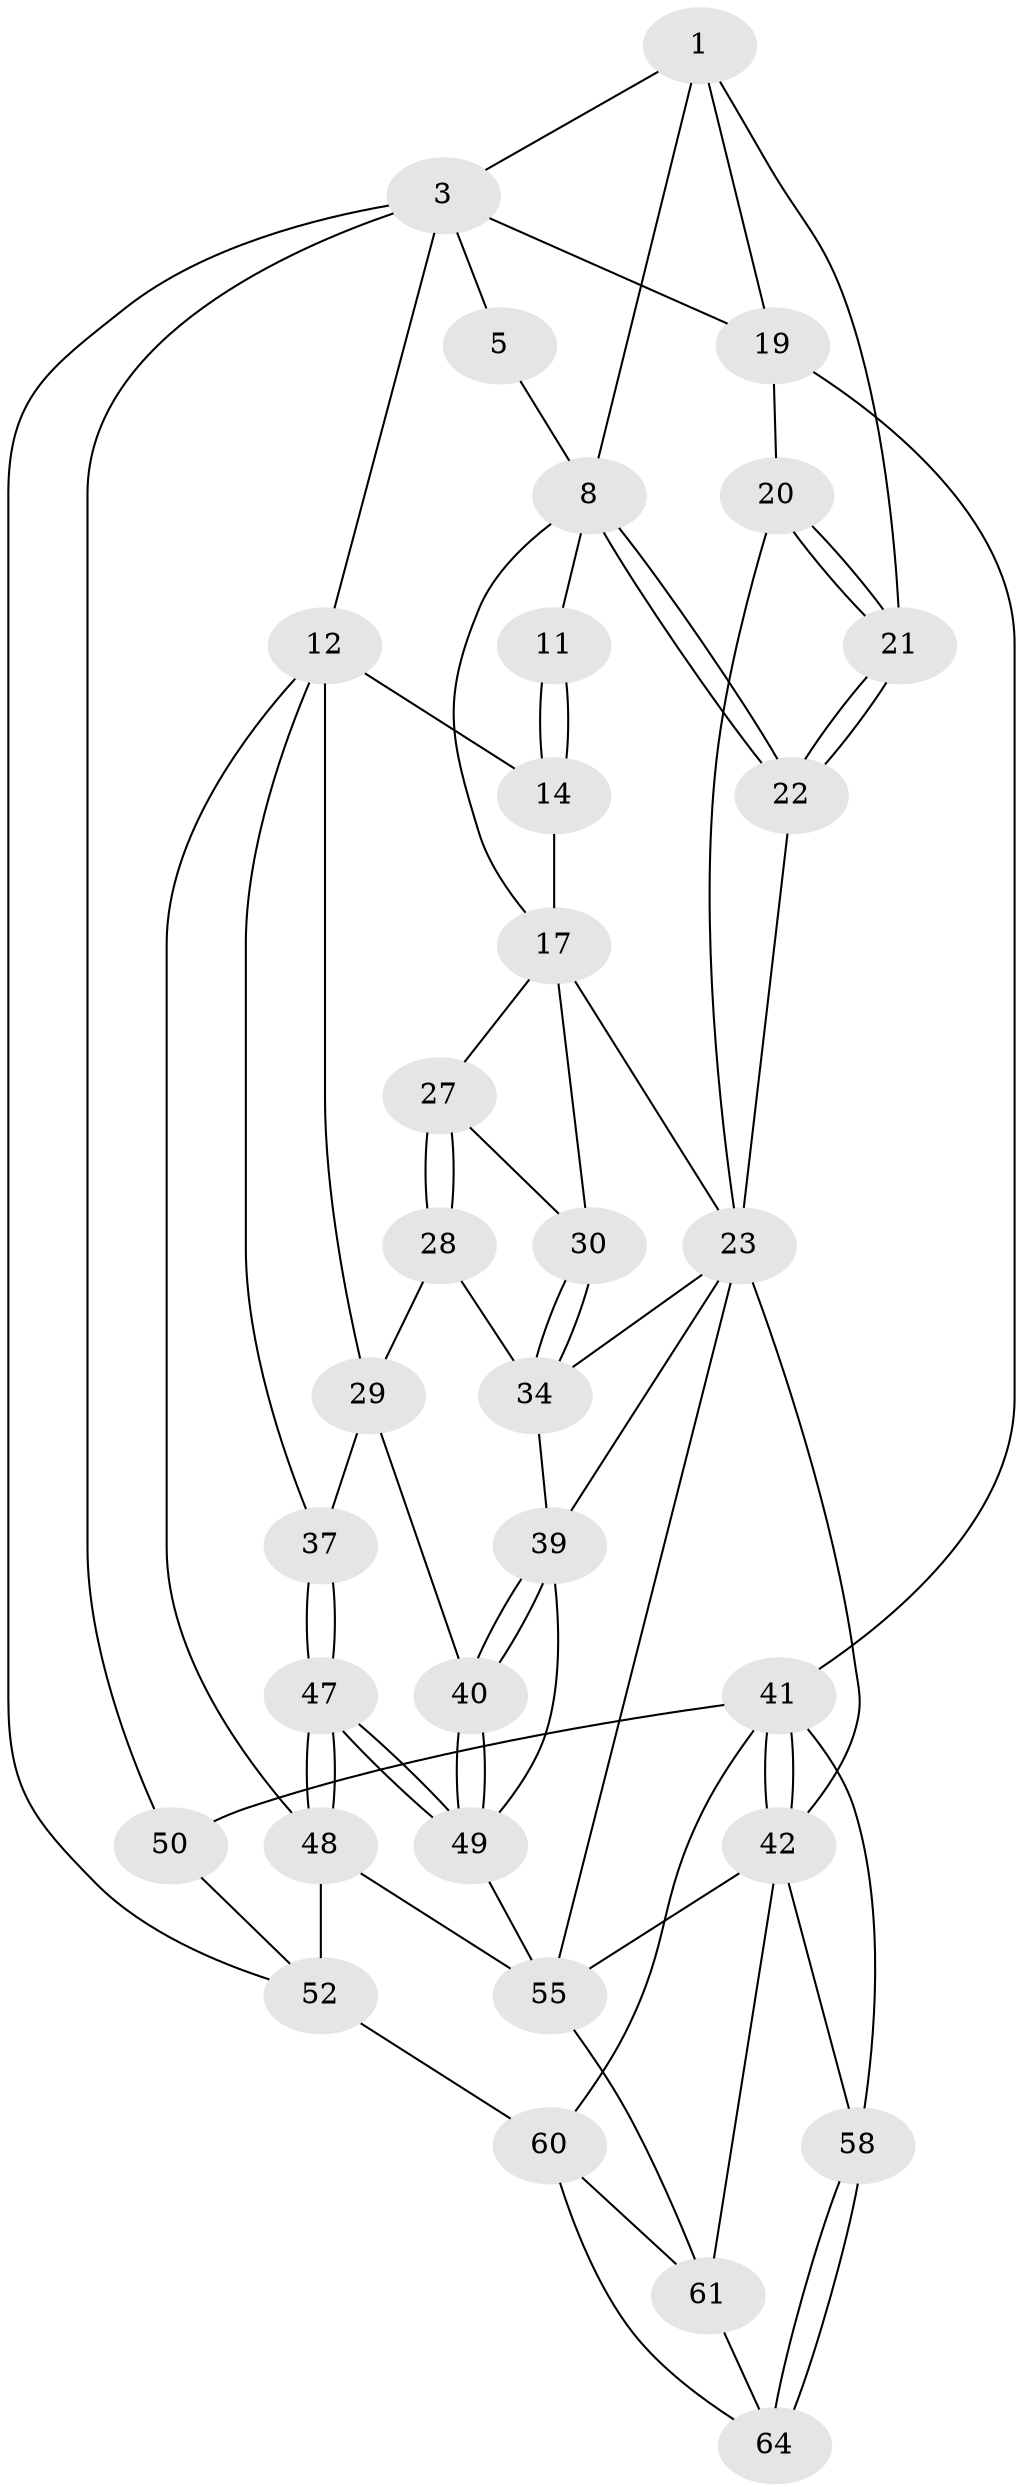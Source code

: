 // original degree distribution, {3: 0.045454545454545456, 5: 0.5, 6: 0.22727272727272727, 4: 0.22727272727272727}
// Generated by graph-tools (version 1.1) at 2025/16/03/09/25 04:16:56]
// undirected, 33 vertices, 76 edges
graph export_dot {
graph [start="1"]
  node [color=gray90,style=filled];
  1 [pos="+0.7937715708315113+0",super="+2+6"];
  3 [pos="+1+0.1590659576977032",super="+31+4"];
  5 [pos="+0.7460668220647013+0"];
  8 [pos="+0.5269137976690002+0.03392422230343624",super="+9"];
  11 [pos="+0.4764168002694822+0"];
  12 [pos="+0+0",super="+25+13"];
  14 [pos="+0.2327220638346351+0.16623094798933025",super="+15"];
  17 [pos="+0.36265751116804823+0.20303224483040946",super="+24+18"];
  19 [pos="+0.773450509109623+0.3016405513319529",super="+32"];
  20 [pos="+0.7694049205095294+0.30121110214150104"];
  21 [pos="+0.765230134569602+0.296720674128642"];
  22 [pos="+0.5408164301376858+0.1939791086276191"];
  23 [pos="+0.5033622838667992+0.31428698832661606",super="+33"];
  27 [pos="+0.2738721782816961+0.28431285987666677"];
  28 [pos="+0.26022304305284927+0.3320976205291272"];
  29 [pos="+0.14051893466970686+0.32825860650875893",super="+36"];
  30 [pos="+0.3853764246561149+0.2954176708180645"];
  34 [pos="+0.3751236661622392+0.41891024713794517",super="+35"];
  37 [pos="+0+0.3183937555427342"];
  39 [pos="+0.24979253666790407+0.5255949852221354",super="+46"];
  40 [pos="+0.14131945848206337+0.5552235732541841"];
  41 [pos="+0.8444446303948264+0.509227189268471",super="+51"];
  42 [pos="+0.6664313909767895+0.6240828802772652",super="+43+59"];
  47 [pos="+0+0.9280655108954022"];
  48 [pos="+0+1"];
  49 [pos="+0.07335390562863058+0.6317655269639318",super="+54"];
  50 [pos="+1+0.5408426419709794"];
  52 [pos="+1+1",super="+53"];
  55 [pos="+0.38920817943564306+0.758413478744936",super="+56"];
  58 [pos="+0.75896065039948+0.7244603953357163"];
  60 [pos="+0.9621163684322002+0.7662420612853074",super="+63"];
  61 [pos="+0.4740977654466875+1",super="+65"];
  64 [pos="+0.8267658098074447+0.835600219943187"];
  1 -- 3;
  1 -- 8;
  1 -- 19;
  1 -- 21;
  3 -- 50;
  3 -- 12;
  3 -- 5;
  3 -- 52;
  3 -- 19;
  5 -- 8;
  8 -- 22;
  8 -- 22;
  8 -- 17;
  8 -- 11;
  11 -- 14;
  11 -- 14;
  12 -- 48;
  12 -- 37;
  12 -- 29;
  12 -- 14 [weight=2];
  14 -- 17;
  17 -- 30;
  17 -- 23;
  17 -- 27;
  19 -- 20;
  19 -- 41;
  20 -- 21;
  20 -- 21;
  20 -- 23;
  21 -- 22;
  21 -- 22;
  22 -- 23;
  23 -- 34;
  23 -- 39;
  23 -- 55;
  23 -- 42;
  27 -- 28;
  27 -- 28;
  27 -- 30;
  28 -- 29;
  28 -- 34;
  29 -- 40;
  29 -- 37;
  30 -- 34;
  30 -- 34;
  34 -- 39;
  37 -- 47;
  37 -- 47;
  39 -- 40;
  39 -- 40;
  39 -- 49;
  40 -- 49;
  40 -- 49;
  41 -- 42;
  41 -- 42;
  41 -- 50;
  41 -- 58;
  41 -- 60;
  42 -- 55;
  42 -- 58;
  42 -- 61;
  47 -- 48;
  47 -- 48;
  47 -- 49;
  47 -- 49;
  48 -- 52;
  48 -- 55;
  49 -- 55;
  50 -- 52;
  52 -- 60 [weight=2];
  55 -- 61;
  58 -- 64;
  58 -- 64;
  60 -- 64;
  60 -- 61;
  61 -- 64;
}
